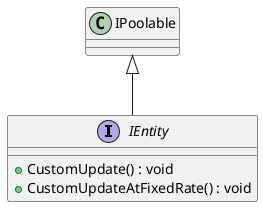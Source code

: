 @startuml
interface IEntity {
    + CustomUpdate() : void
    + CustomUpdateAtFixedRate() : void
}
IPoolable <|-- IEntity
@enduml
